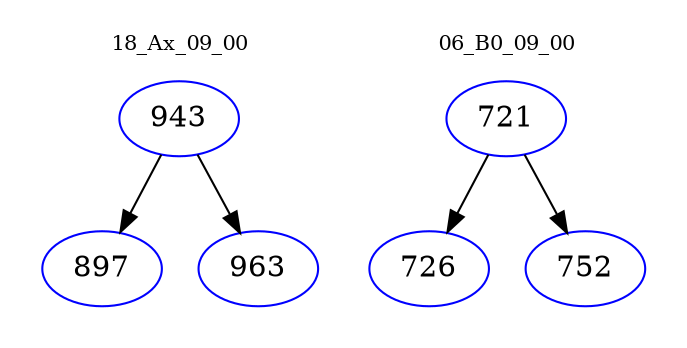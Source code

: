 digraph{
subgraph cluster_0 {
color = white
label = "18_Ax_09_00";
fontsize=10;
T0_943 [label="943", color="blue"]
T0_943 -> T0_897 [color="black"]
T0_897 [label="897", color="blue"]
T0_943 -> T0_963 [color="black"]
T0_963 [label="963", color="blue"]
}
subgraph cluster_1 {
color = white
label = "06_B0_09_00";
fontsize=10;
T1_721 [label="721", color="blue"]
T1_721 -> T1_726 [color="black"]
T1_726 [label="726", color="blue"]
T1_721 -> T1_752 [color="black"]
T1_752 [label="752", color="blue"]
}
}
